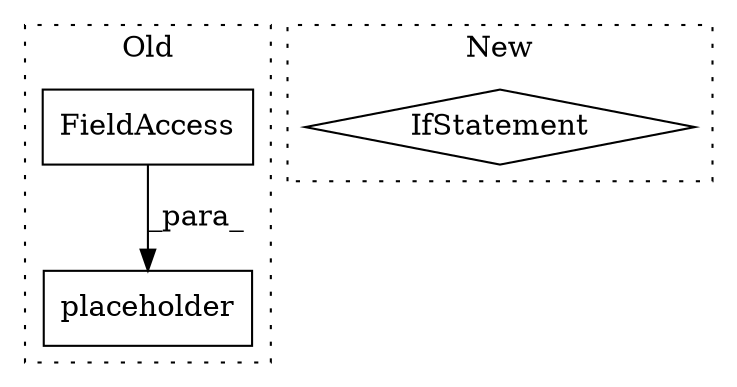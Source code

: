 digraph G {
subgraph cluster0 {
1 [label="placeholder" a="32" s="786,816" l="12,1" shape="box"];
3 [label="FieldAccess" a="22" s="798" l="18" shape="box"];
label = "Old";
style="dotted";
}
subgraph cluster1 {
2 [label="IfStatement" a="25" s="2746,2772" l="4,2" shape="diamond"];
label = "New";
style="dotted";
}
3 -> 1 [label="_para_"];
}